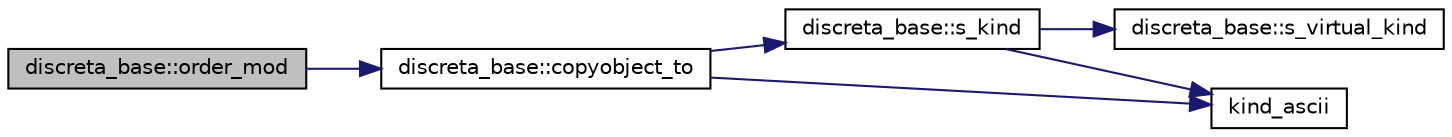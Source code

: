 digraph "discreta_base::order_mod"
{
  edge [fontname="Helvetica",fontsize="10",labelfontname="Helvetica",labelfontsize="10"];
  node [fontname="Helvetica",fontsize="10",shape=record];
  rankdir="LR";
  Node14889 [label="discreta_base::order_mod",height=0.2,width=0.4,color="black", fillcolor="grey75", style="filled", fontcolor="black"];
  Node14889 -> Node14890 [color="midnightblue",fontsize="10",style="solid",fontname="Helvetica"];
  Node14890 [label="discreta_base::copyobject_to",height=0.2,width=0.4,color="black", fillcolor="white", style="filled",URL="$d7/d71/classdiscreta__base.html#a33180628d9ced231267229b3564790f3"];
  Node14890 -> Node14891 [color="midnightblue",fontsize="10",style="solid",fontname="Helvetica"];
  Node14891 [label="discreta_base::s_kind",height=0.2,width=0.4,color="black", fillcolor="white", style="filled",URL="$d7/d71/classdiscreta__base.html#a8a830025c74adbbc3362418a7c2ba157"];
  Node14891 -> Node14892 [color="midnightblue",fontsize="10",style="solid",fontname="Helvetica"];
  Node14892 [label="discreta_base::s_virtual_kind",height=0.2,width=0.4,color="black", fillcolor="white", style="filled",URL="$d7/d71/classdiscreta__base.html#a52778a6d6943a468be083d0785d418fb"];
  Node14891 -> Node14893 [color="midnightblue",fontsize="10",style="solid",fontname="Helvetica"];
  Node14893 [label="kind_ascii",height=0.2,width=0.4,color="black", fillcolor="white", style="filled",URL="$d9/d60/discreta_8h.html#ad0ce825a9f29bc6cec27e1b64cfe27bf"];
  Node14890 -> Node14893 [color="midnightblue",fontsize="10",style="solid",fontname="Helvetica"];
}
